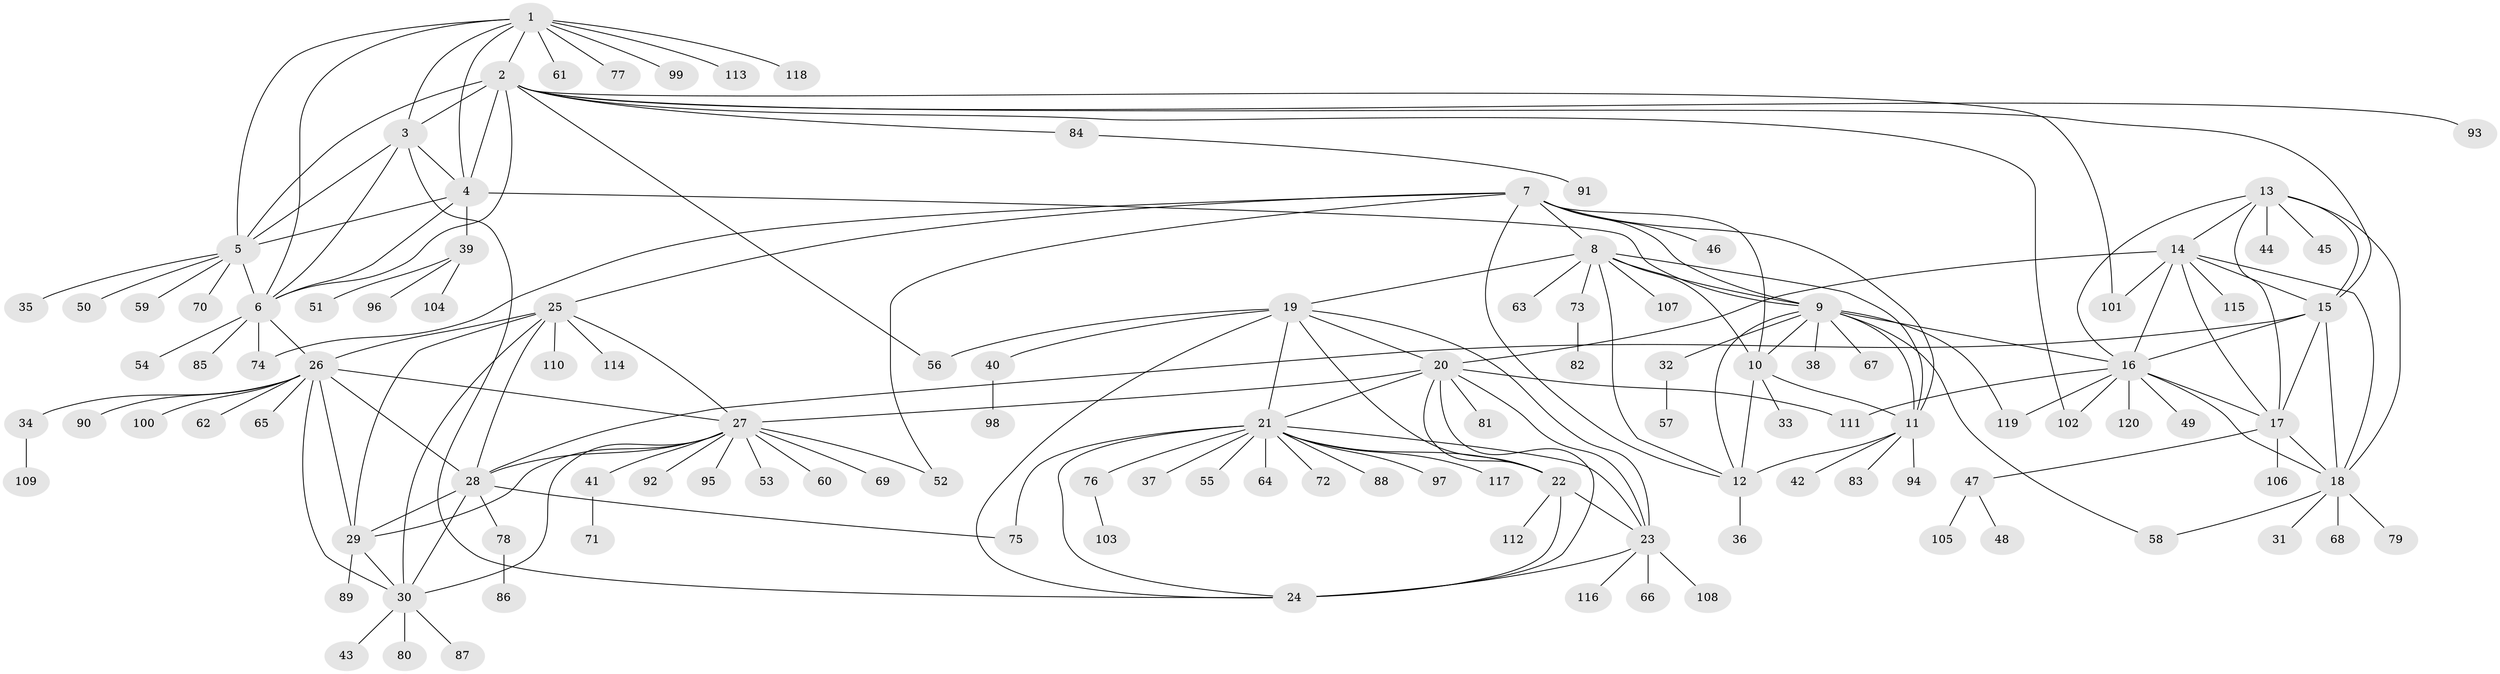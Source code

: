 // Generated by graph-tools (version 1.1) at 2025/26/03/09/25 03:26:46]
// undirected, 120 vertices, 184 edges
graph export_dot {
graph [start="1"]
  node [color=gray90,style=filled];
  1;
  2;
  3;
  4;
  5;
  6;
  7;
  8;
  9;
  10;
  11;
  12;
  13;
  14;
  15;
  16;
  17;
  18;
  19;
  20;
  21;
  22;
  23;
  24;
  25;
  26;
  27;
  28;
  29;
  30;
  31;
  32;
  33;
  34;
  35;
  36;
  37;
  38;
  39;
  40;
  41;
  42;
  43;
  44;
  45;
  46;
  47;
  48;
  49;
  50;
  51;
  52;
  53;
  54;
  55;
  56;
  57;
  58;
  59;
  60;
  61;
  62;
  63;
  64;
  65;
  66;
  67;
  68;
  69;
  70;
  71;
  72;
  73;
  74;
  75;
  76;
  77;
  78;
  79;
  80;
  81;
  82;
  83;
  84;
  85;
  86;
  87;
  88;
  89;
  90;
  91;
  92;
  93;
  94;
  95;
  96;
  97;
  98;
  99;
  100;
  101;
  102;
  103;
  104;
  105;
  106;
  107;
  108;
  109;
  110;
  111;
  112;
  113;
  114;
  115;
  116;
  117;
  118;
  119;
  120;
  1 -- 2;
  1 -- 3;
  1 -- 4;
  1 -- 5;
  1 -- 6;
  1 -- 61;
  1 -- 77;
  1 -- 99;
  1 -- 113;
  1 -- 118;
  2 -- 3;
  2 -- 4;
  2 -- 5;
  2 -- 6;
  2 -- 15;
  2 -- 56;
  2 -- 84;
  2 -- 93;
  2 -- 101;
  2 -- 102;
  3 -- 4;
  3 -- 5;
  3 -- 6;
  3 -- 24;
  4 -- 5;
  4 -- 6;
  4 -- 9;
  4 -- 39;
  5 -- 6;
  5 -- 35;
  5 -- 50;
  5 -- 59;
  5 -- 70;
  6 -- 26;
  6 -- 54;
  6 -- 74;
  6 -- 85;
  7 -- 8;
  7 -- 9;
  7 -- 10;
  7 -- 11;
  7 -- 12;
  7 -- 25;
  7 -- 46;
  7 -- 52;
  7 -- 74;
  8 -- 9;
  8 -- 10;
  8 -- 11;
  8 -- 12;
  8 -- 19;
  8 -- 63;
  8 -- 73;
  8 -- 107;
  9 -- 10;
  9 -- 11;
  9 -- 12;
  9 -- 16;
  9 -- 32;
  9 -- 38;
  9 -- 58;
  9 -- 67;
  9 -- 119;
  10 -- 11;
  10 -- 12;
  10 -- 33;
  11 -- 12;
  11 -- 42;
  11 -- 83;
  11 -- 94;
  12 -- 36;
  13 -- 14;
  13 -- 15;
  13 -- 16;
  13 -- 17;
  13 -- 18;
  13 -- 44;
  13 -- 45;
  14 -- 15;
  14 -- 16;
  14 -- 17;
  14 -- 18;
  14 -- 20;
  14 -- 101;
  14 -- 115;
  15 -- 16;
  15 -- 17;
  15 -- 18;
  15 -- 28;
  16 -- 17;
  16 -- 18;
  16 -- 49;
  16 -- 102;
  16 -- 111;
  16 -- 119;
  16 -- 120;
  17 -- 18;
  17 -- 47;
  17 -- 106;
  18 -- 31;
  18 -- 58;
  18 -- 68;
  18 -- 79;
  19 -- 20;
  19 -- 21;
  19 -- 22;
  19 -- 23;
  19 -- 24;
  19 -- 40;
  19 -- 56;
  20 -- 21;
  20 -- 22;
  20 -- 23;
  20 -- 24;
  20 -- 27;
  20 -- 81;
  20 -- 111;
  21 -- 22;
  21 -- 23;
  21 -- 24;
  21 -- 37;
  21 -- 55;
  21 -- 64;
  21 -- 72;
  21 -- 75;
  21 -- 76;
  21 -- 88;
  21 -- 97;
  21 -- 117;
  22 -- 23;
  22 -- 24;
  22 -- 112;
  23 -- 24;
  23 -- 66;
  23 -- 108;
  23 -- 116;
  25 -- 26;
  25 -- 27;
  25 -- 28;
  25 -- 29;
  25 -- 30;
  25 -- 110;
  25 -- 114;
  26 -- 27;
  26 -- 28;
  26 -- 29;
  26 -- 30;
  26 -- 34;
  26 -- 62;
  26 -- 65;
  26 -- 90;
  26 -- 100;
  27 -- 28;
  27 -- 29;
  27 -- 30;
  27 -- 41;
  27 -- 52;
  27 -- 53;
  27 -- 60;
  27 -- 69;
  27 -- 92;
  27 -- 95;
  28 -- 29;
  28 -- 30;
  28 -- 75;
  28 -- 78;
  29 -- 30;
  29 -- 89;
  30 -- 43;
  30 -- 80;
  30 -- 87;
  32 -- 57;
  34 -- 109;
  39 -- 51;
  39 -- 96;
  39 -- 104;
  40 -- 98;
  41 -- 71;
  47 -- 48;
  47 -- 105;
  73 -- 82;
  76 -- 103;
  78 -- 86;
  84 -- 91;
}
